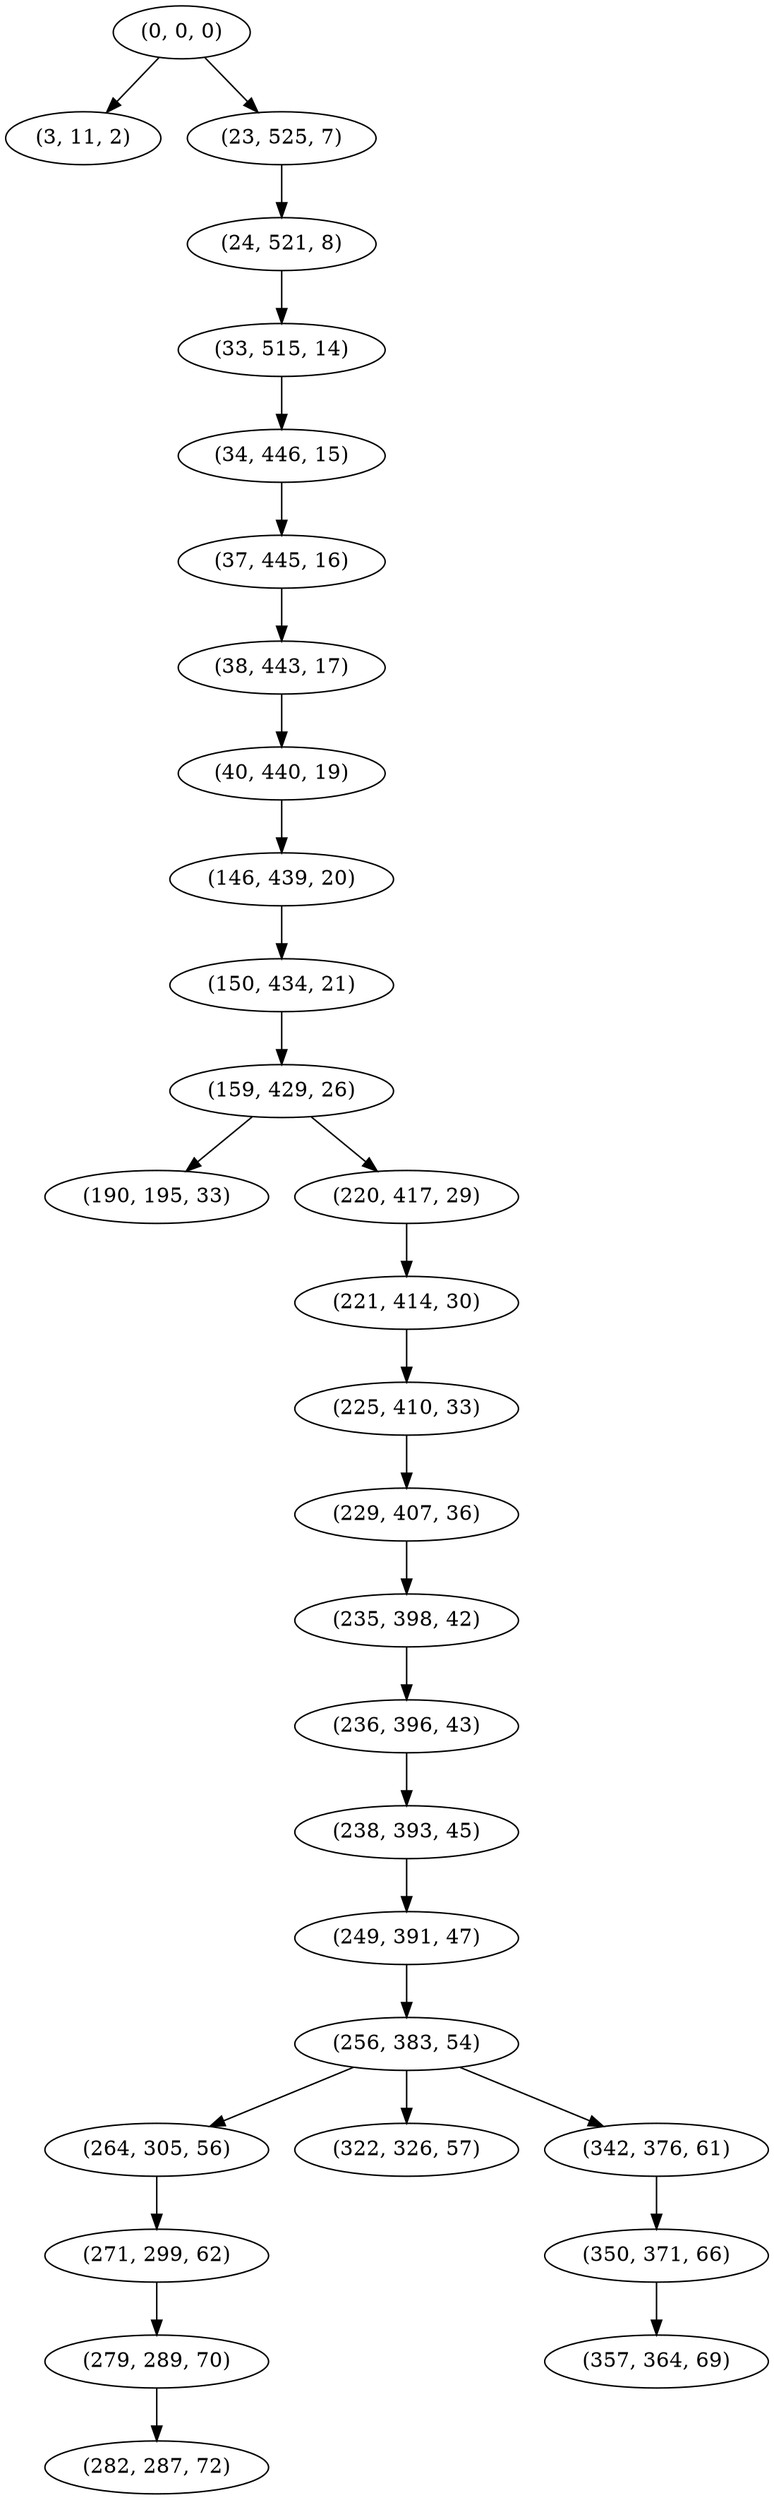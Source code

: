 digraph tree {
    "(0, 0, 0)";
    "(3, 11, 2)";
    "(23, 525, 7)";
    "(24, 521, 8)";
    "(33, 515, 14)";
    "(34, 446, 15)";
    "(37, 445, 16)";
    "(38, 443, 17)";
    "(40, 440, 19)";
    "(146, 439, 20)";
    "(150, 434, 21)";
    "(159, 429, 26)";
    "(190, 195, 33)";
    "(220, 417, 29)";
    "(221, 414, 30)";
    "(225, 410, 33)";
    "(229, 407, 36)";
    "(235, 398, 42)";
    "(236, 396, 43)";
    "(238, 393, 45)";
    "(249, 391, 47)";
    "(256, 383, 54)";
    "(264, 305, 56)";
    "(271, 299, 62)";
    "(279, 289, 70)";
    "(282, 287, 72)";
    "(322, 326, 57)";
    "(342, 376, 61)";
    "(350, 371, 66)";
    "(357, 364, 69)";
    "(0, 0, 0)" -> "(3, 11, 2)";
    "(0, 0, 0)" -> "(23, 525, 7)";
    "(23, 525, 7)" -> "(24, 521, 8)";
    "(24, 521, 8)" -> "(33, 515, 14)";
    "(33, 515, 14)" -> "(34, 446, 15)";
    "(34, 446, 15)" -> "(37, 445, 16)";
    "(37, 445, 16)" -> "(38, 443, 17)";
    "(38, 443, 17)" -> "(40, 440, 19)";
    "(40, 440, 19)" -> "(146, 439, 20)";
    "(146, 439, 20)" -> "(150, 434, 21)";
    "(150, 434, 21)" -> "(159, 429, 26)";
    "(159, 429, 26)" -> "(190, 195, 33)";
    "(159, 429, 26)" -> "(220, 417, 29)";
    "(220, 417, 29)" -> "(221, 414, 30)";
    "(221, 414, 30)" -> "(225, 410, 33)";
    "(225, 410, 33)" -> "(229, 407, 36)";
    "(229, 407, 36)" -> "(235, 398, 42)";
    "(235, 398, 42)" -> "(236, 396, 43)";
    "(236, 396, 43)" -> "(238, 393, 45)";
    "(238, 393, 45)" -> "(249, 391, 47)";
    "(249, 391, 47)" -> "(256, 383, 54)";
    "(256, 383, 54)" -> "(264, 305, 56)";
    "(256, 383, 54)" -> "(322, 326, 57)";
    "(256, 383, 54)" -> "(342, 376, 61)";
    "(264, 305, 56)" -> "(271, 299, 62)";
    "(271, 299, 62)" -> "(279, 289, 70)";
    "(279, 289, 70)" -> "(282, 287, 72)";
    "(342, 376, 61)" -> "(350, 371, 66)";
    "(350, 371, 66)" -> "(357, 364, 69)";
}
